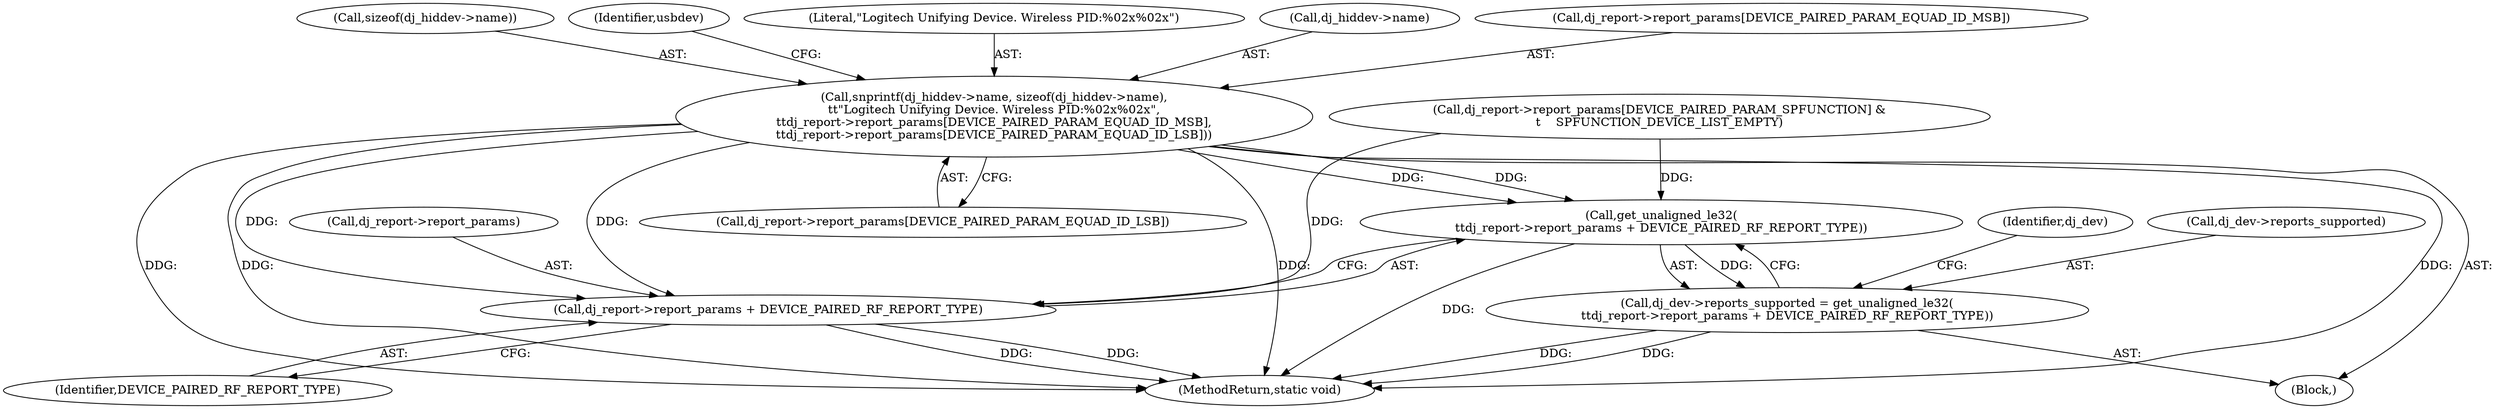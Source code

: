 digraph "0_linux_ad3e14d7c5268c2e24477c6ef54bbdf88add5d36_0@API" {
"1000217" [label="(Call,snprintf(dj_hiddev->name, sizeof(dj_hiddev->name),\n\t\t\"Logitech Unifying Device. Wireless PID:%02x%02x\",\n\t\tdj_report->report_params[DEVICE_PAIRED_PARAM_EQUAD_ID_MSB],\n\t\tdj_report->report_params[DEVICE_PAIRED_PARAM_EQUAD_ID_LSB]))"];
"1000284" [label="(Call,get_unaligned_le32(\n\t\tdj_report->report_params + DEVICE_PAIRED_RF_REPORT_TYPE))"];
"1000280" [label="(Call,dj_dev->reports_supported = get_unaligned_le32(\n\t\tdj_report->report_params + DEVICE_PAIRED_RF_REPORT_TYPE))"];
"1000285" [label="(Call,dj_report->report_params + DEVICE_PAIRED_RF_REPORT_TYPE)"];
"1000280" [label="(Call,dj_dev->reports_supported = get_unaligned_le32(\n\t\tdj_report->report_params + DEVICE_PAIRED_RF_REPORT_TYPE))"];
"1000106" [label="(Block,)"];
"1000284" [label="(Call,get_unaligned_le32(\n\t\tdj_report->report_params + DEVICE_PAIRED_RF_REPORT_TYPE))"];
"1000292" [label="(Identifier,dj_dev)"];
"1000289" [label="(Identifier,DEVICE_PAIRED_RF_REPORT_TYPE)"];
"1000221" [label="(Call,sizeof(dj_hiddev->name))"];
"1000281" [label="(Call,dj_dev->reports_supported)"];
"1000237" [label="(Identifier,usbdev)"];
"1000231" [label="(Call,dj_report->report_params[DEVICE_PAIRED_PARAM_EQUAD_ID_LSB])"];
"1000131" [label="(Call,dj_report->report_params[DEVICE_PAIRED_PARAM_SPFUNCTION] &\n\t    SPFUNCTION_DEVICE_LIST_EMPTY)"];
"1000286" [label="(Call,dj_report->report_params)"];
"1000225" [label="(Literal,\"Logitech Unifying Device. Wireless PID:%02x%02x\")"];
"1000218" [label="(Call,dj_hiddev->name)"];
"1000349" [label="(MethodReturn,static void)"];
"1000217" [label="(Call,snprintf(dj_hiddev->name, sizeof(dj_hiddev->name),\n\t\t\"Logitech Unifying Device. Wireless PID:%02x%02x\",\n\t\tdj_report->report_params[DEVICE_PAIRED_PARAM_EQUAD_ID_MSB],\n\t\tdj_report->report_params[DEVICE_PAIRED_PARAM_EQUAD_ID_LSB]))"];
"1000285" [label="(Call,dj_report->report_params + DEVICE_PAIRED_RF_REPORT_TYPE)"];
"1000226" [label="(Call,dj_report->report_params[DEVICE_PAIRED_PARAM_EQUAD_ID_MSB])"];
"1000217" -> "1000106"  [label="AST: "];
"1000217" -> "1000231"  [label="CFG: "];
"1000218" -> "1000217"  [label="AST: "];
"1000221" -> "1000217"  [label="AST: "];
"1000225" -> "1000217"  [label="AST: "];
"1000226" -> "1000217"  [label="AST: "];
"1000231" -> "1000217"  [label="AST: "];
"1000237" -> "1000217"  [label="CFG: "];
"1000217" -> "1000349"  [label="DDG: "];
"1000217" -> "1000349"  [label="DDG: "];
"1000217" -> "1000349"  [label="DDG: "];
"1000217" -> "1000349"  [label="DDG: "];
"1000217" -> "1000284"  [label="DDG: "];
"1000217" -> "1000284"  [label="DDG: "];
"1000217" -> "1000285"  [label="DDG: "];
"1000217" -> "1000285"  [label="DDG: "];
"1000284" -> "1000280"  [label="AST: "];
"1000284" -> "1000285"  [label="CFG: "];
"1000285" -> "1000284"  [label="AST: "];
"1000280" -> "1000284"  [label="CFG: "];
"1000284" -> "1000349"  [label="DDG: "];
"1000284" -> "1000280"  [label="DDG: "];
"1000131" -> "1000284"  [label="DDG: "];
"1000280" -> "1000106"  [label="AST: "];
"1000281" -> "1000280"  [label="AST: "];
"1000292" -> "1000280"  [label="CFG: "];
"1000280" -> "1000349"  [label="DDG: "];
"1000280" -> "1000349"  [label="DDG: "];
"1000285" -> "1000289"  [label="CFG: "];
"1000286" -> "1000285"  [label="AST: "];
"1000289" -> "1000285"  [label="AST: "];
"1000285" -> "1000349"  [label="DDG: "];
"1000285" -> "1000349"  [label="DDG: "];
"1000131" -> "1000285"  [label="DDG: "];
}
